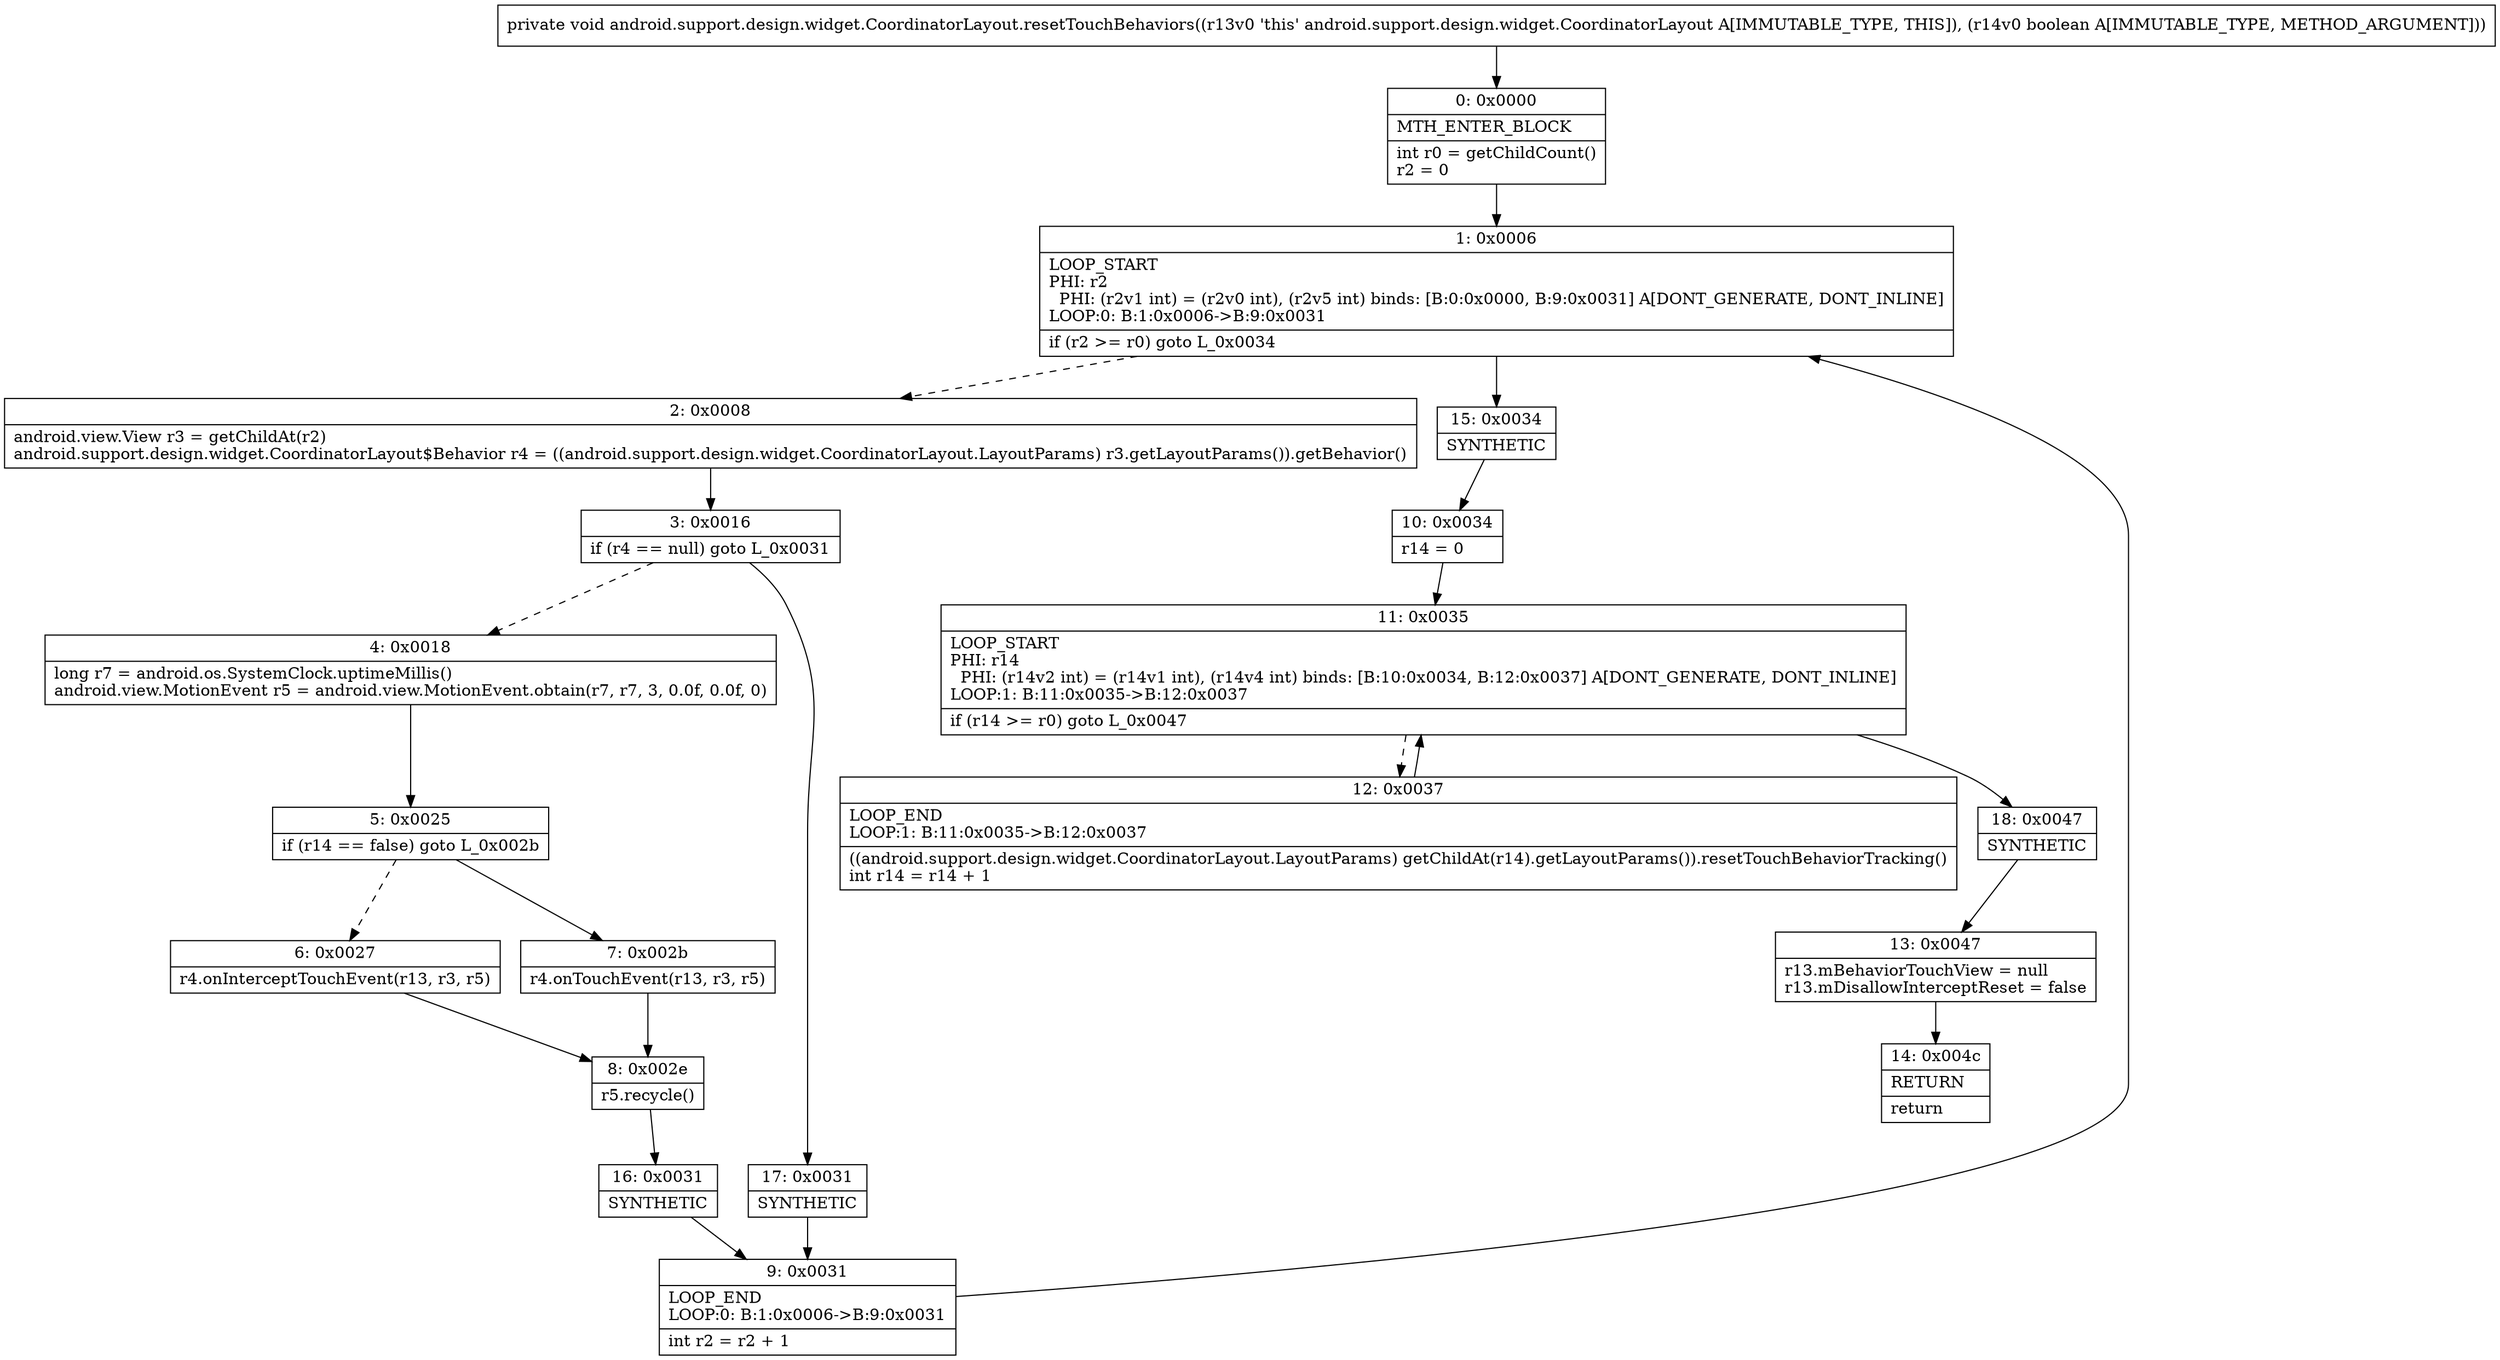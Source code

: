 digraph "CFG forandroid.support.design.widget.CoordinatorLayout.resetTouchBehaviors(Z)V" {
Node_0 [shape=record,label="{0\:\ 0x0000|MTH_ENTER_BLOCK\l|int r0 = getChildCount()\lr2 = 0\l}"];
Node_1 [shape=record,label="{1\:\ 0x0006|LOOP_START\lPHI: r2 \l  PHI: (r2v1 int) = (r2v0 int), (r2v5 int) binds: [B:0:0x0000, B:9:0x0031] A[DONT_GENERATE, DONT_INLINE]\lLOOP:0: B:1:0x0006\-\>B:9:0x0031\l|if (r2 \>= r0) goto L_0x0034\l}"];
Node_2 [shape=record,label="{2\:\ 0x0008|android.view.View r3 = getChildAt(r2)\landroid.support.design.widget.CoordinatorLayout$Behavior r4 = ((android.support.design.widget.CoordinatorLayout.LayoutParams) r3.getLayoutParams()).getBehavior()\l}"];
Node_3 [shape=record,label="{3\:\ 0x0016|if (r4 == null) goto L_0x0031\l}"];
Node_4 [shape=record,label="{4\:\ 0x0018|long r7 = android.os.SystemClock.uptimeMillis()\landroid.view.MotionEvent r5 = android.view.MotionEvent.obtain(r7, r7, 3, 0.0f, 0.0f, 0)\l}"];
Node_5 [shape=record,label="{5\:\ 0x0025|if (r14 == false) goto L_0x002b\l}"];
Node_6 [shape=record,label="{6\:\ 0x0027|r4.onInterceptTouchEvent(r13, r3, r5)\l}"];
Node_7 [shape=record,label="{7\:\ 0x002b|r4.onTouchEvent(r13, r3, r5)\l}"];
Node_8 [shape=record,label="{8\:\ 0x002e|r5.recycle()\l}"];
Node_9 [shape=record,label="{9\:\ 0x0031|LOOP_END\lLOOP:0: B:1:0x0006\-\>B:9:0x0031\l|int r2 = r2 + 1\l}"];
Node_10 [shape=record,label="{10\:\ 0x0034|r14 = 0\l}"];
Node_11 [shape=record,label="{11\:\ 0x0035|LOOP_START\lPHI: r14 \l  PHI: (r14v2 int) = (r14v1 int), (r14v4 int) binds: [B:10:0x0034, B:12:0x0037] A[DONT_GENERATE, DONT_INLINE]\lLOOP:1: B:11:0x0035\-\>B:12:0x0037\l|if (r14 \>= r0) goto L_0x0047\l}"];
Node_12 [shape=record,label="{12\:\ 0x0037|LOOP_END\lLOOP:1: B:11:0x0035\-\>B:12:0x0037\l|((android.support.design.widget.CoordinatorLayout.LayoutParams) getChildAt(r14).getLayoutParams()).resetTouchBehaviorTracking()\lint r14 = r14 + 1\l}"];
Node_13 [shape=record,label="{13\:\ 0x0047|r13.mBehaviorTouchView = null\lr13.mDisallowInterceptReset = false\l}"];
Node_14 [shape=record,label="{14\:\ 0x004c|RETURN\l|return\l}"];
Node_15 [shape=record,label="{15\:\ 0x0034|SYNTHETIC\l}"];
Node_16 [shape=record,label="{16\:\ 0x0031|SYNTHETIC\l}"];
Node_17 [shape=record,label="{17\:\ 0x0031|SYNTHETIC\l}"];
Node_18 [shape=record,label="{18\:\ 0x0047|SYNTHETIC\l}"];
MethodNode[shape=record,label="{private void android.support.design.widget.CoordinatorLayout.resetTouchBehaviors((r13v0 'this' android.support.design.widget.CoordinatorLayout A[IMMUTABLE_TYPE, THIS]), (r14v0 boolean A[IMMUTABLE_TYPE, METHOD_ARGUMENT])) }"];
MethodNode -> Node_0;
Node_0 -> Node_1;
Node_1 -> Node_2[style=dashed];
Node_1 -> Node_15;
Node_2 -> Node_3;
Node_3 -> Node_4[style=dashed];
Node_3 -> Node_17;
Node_4 -> Node_5;
Node_5 -> Node_6[style=dashed];
Node_5 -> Node_7;
Node_6 -> Node_8;
Node_7 -> Node_8;
Node_8 -> Node_16;
Node_9 -> Node_1;
Node_10 -> Node_11;
Node_11 -> Node_12[style=dashed];
Node_11 -> Node_18;
Node_12 -> Node_11;
Node_13 -> Node_14;
Node_15 -> Node_10;
Node_16 -> Node_9;
Node_17 -> Node_9;
Node_18 -> Node_13;
}

